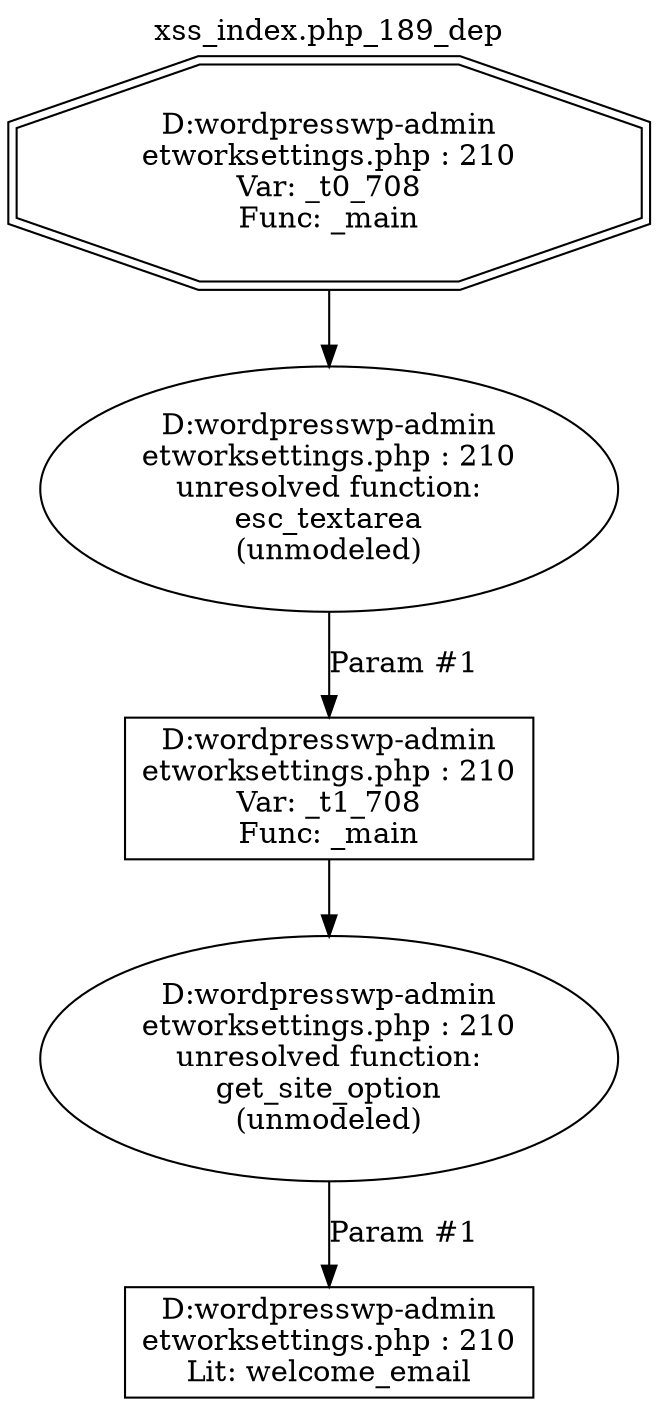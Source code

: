 digraph cfg {
  label="xss_index.php_189_dep";
  labelloc=t;
  n1 [shape=doubleoctagon, label="D:\wordpress\wp-admin\network\settings.php : 210\nVar: _t0_708\nFunc: _main\n"];
  n2 [shape=ellipse, label="D:\wordpress\wp-admin\network\settings.php : 210\nunresolved function:\nesc_textarea\n(unmodeled)\n"];
  n3 [shape=box, label="D:\wordpress\wp-admin\network\settings.php : 210\nVar: _t1_708\nFunc: _main\n"];
  n4 [shape=ellipse, label="D:\wordpress\wp-admin\network\settings.php : 210\nunresolved function:\nget_site_option\n(unmodeled)\n"];
  n5 [shape=box, label="D:\wordpress\wp-admin\network\settings.php : 210\nLit: welcome_email\n"];
  n1 -> n2;
  n3 -> n4;
  n4 -> n5[label="Param #1"];
  n2 -> n3[label="Param #1"];
}
